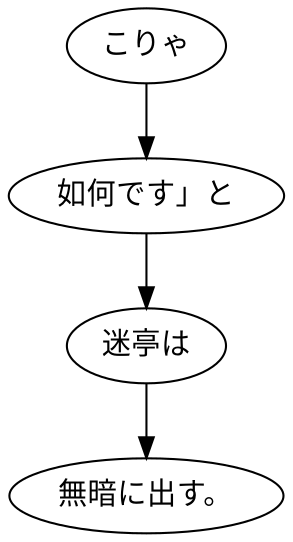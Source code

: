 digraph graph1710 {
	node0 [label="こりゃ"];
	node1 [label="如何です」と"];
	node2 [label="迷亭は"];
	node3 [label="無暗に出す。"];
	node0 -> node1;
	node1 -> node2;
	node2 -> node3;
}
